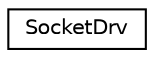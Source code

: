 digraph "Graphical Class Hierarchy"
{
 // LATEX_PDF_SIZE
  edge [fontname="Helvetica",fontsize="10",labelfontname="Helvetica",labelfontsize="10"];
  node [fontname="Helvetica",fontsize="10",shape=record];
  rankdir="LR";
  Node0 [label="SocketDrv",height=0.2,width=0.4,color="black", fillcolor="white", style="filled",URL="$classSocketDrv.html",tooltip=" "];
}
